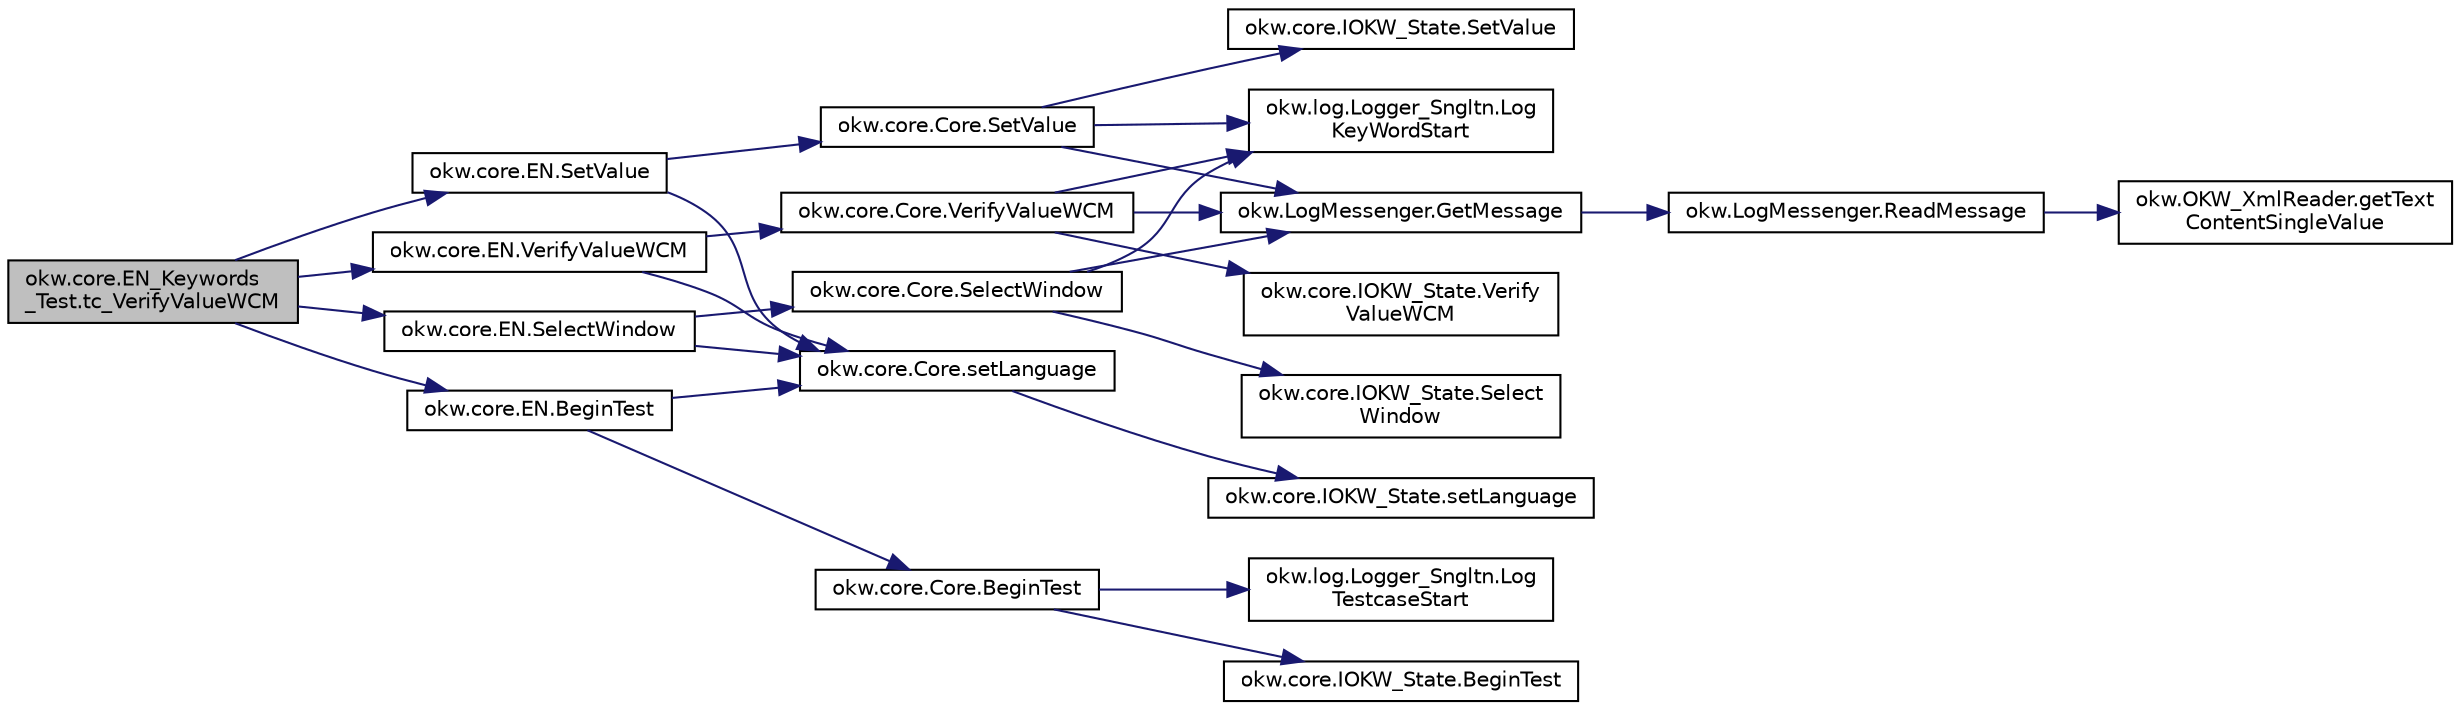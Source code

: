 digraph "okw.core.EN_Keywords_Test.tc_VerifyValueWCM"
{
 // INTERACTIVE_SVG=YES
 // LATEX_PDF_SIZE
  edge [fontname="Helvetica",fontsize="10",labelfontname="Helvetica",labelfontsize="10"];
  node [fontname="Helvetica",fontsize="10",shape=record];
  rankdir="LR";
  Node673 [label="okw.core.EN_Keywords\l_Test.tc_VerifyValueWCM",height=0.2,width=0.4,color="black", fillcolor="grey75", style="filled", fontcolor="black",tooltip=" "];
  Node673 -> Node674 [color="midnightblue",fontsize="10",style="solid",fontname="Helvetica"];
  Node674 [label="okw.core.EN.BeginTest",height=0.2,width=0.4,color="black", fillcolor="white", style="filled",URL="$classokw_1_1core_1_1_e_n.html#aef613b0a3e6bb8a9623984db145cae69",tooltip="Markiert den Anfang eines neuen Testfalls."];
  Node674 -> Node675 [color="midnightblue",fontsize="10",style="solid",fontname="Helvetica"];
  Node675 [label="okw.core.Core.setLanguage",height=0.2,width=0.4,color="black", fillcolor="white", style="filled",URL="$classokw_1_1core_1_1_core.html#ab4e0f723d27cb11c944ec4c82c426100",tooltip="Setzt die Sprache auf den gegebenen wert Language."];
  Node675 -> Node676 [color="midnightblue",fontsize="10",style="solid",fontname="Helvetica"];
  Node676 [label="okw.core.IOKW_State.setLanguage",height=0.2,width=0.4,color="black", fillcolor="white", style="filled",URL="$interfaceokw_1_1core_1_1_i_o_k_w___state.html#a866baa0bde08a47418f54d63bdb56097",tooltip="Interne Methode zum setzen der Sprache für die sprachabhängigen Ausgaben der Dokumentation (Log)."];
  Node674 -> Node677 [color="midnightblue",fontsize="10",style="solid",fontname="Helvetica"];
  Node677 [label="okw.core.Core.BeginTest",height=0.2,width=0.4,color="black", fillcolor="white", style="filled",URL="$classokw_1_1core_1_1_core.html#acfefe92468c9eb9e951846372726c4d8",tooltip="Markiert den Anfang eines neuen Testfalls."];
  Node677 -> Node678 [color="midnightblue",fontsize="10",style="solid",fontname="Helvetica"];
  Node678 [label="okw.log.Logger_Sngltn.Log\lTestcaseStart",height=0.2,width=0.4,color="black", fillcolor="white", style="filled",URL="$classokw_1_1log_1_1_logger___sngltn.html#a60f4ad59db847ae61df928f9920f3deb",tooltip="Ausgabe des Testfalls."];
  Node677 -> Node679 [color="midnightblue",fontsize="10",style="solid",fontname="Helvetica"];
  Node679 [label="okw.core.IOKW_State.BeginTest",height=0.2,width=0.4,color="black", fillcolor="white", style="filled",URL="$interfaceokw_1_1core_1_1_i_o_k_w___state.html#ae5480ddb1fc37eade5d899d335bc4b13",tooltip="Markiert den Anfang eines neuen Testfalls."];
  Node673 -> Node680 [color="midnightblue",fontsize="10",style="solid",fontname="Helvetica"];
  Node680 [label="okw.core.EN.SelectWindow",height=0.2,width=0.4,color="black", fillcolor="white", style="filled",URL="$classokw_1_1core_1_1_e_n.html#a2b61c2b39a9cfdbdfd25fe0e3d43785b",tooltip="Setzt den Kontext auf das gegebene Fenster."];
  Node680 -> Node675 [color="midnightblue",fontsize="10",style="solid",fontname="Helvetica"];
  Node680 -> Node681 [color="midnightblue",fontsize="10",style="solid",fontname="Helvetica"];
  Node681 [label="okw.core.Core.SelectWindow",height=0.2,width=0.4,color="black", fillcolor="white", style="filled",URL="$classokw_1_1core_1_1_core.html#a6a68660eb5e34965522896e2a5c48314",tooltip="Setzt den Kontext auf das gegebene Fenster."];
  Node681 -> Node682 [color="midnightblue",fontsize="10",style="solid",fontname="Helvetica"];
  Node682 [label="okw.log.Logger_Sngltn.Log\lKeyWordStart",height=0.2,width=0.4,color="black", fillcolor="white", style="filled",URL="$classokw_1_1log_1_1_logger___sngltn.html#a70ec25e200e00ecefc544e8fd371d2ef",tooltip="Ausgabe eines Schlüsselwortes."];
  Node681 -> Node683 [color="midnightblue",fontsize="10",style="solid",fontname="Helvetica"];
  Node683 [label="okw.LogMessenger.GetMessage",height=0.2,width=0.4,color="black", fillcolor="white", style="filled",URL="$classokw_1_1_log_messenger.html#af225d1f037d47b3b085175c09d78bdd2",tooltip="Holt die Log-Meldung für MethodeNmae/Textkey ohne weitere Parameter."];
  Node683 -> Node684 [color="midnightblue",fontsize="10",style="solid",fontname="Helvetica"];
  Node684 [label="okw.LogMessenger.ReadMessage",height=0.2,width=0.4,color="black", fillcolor="white", style="filled",URL="$classokw_1_1_log_messenger.html#a530cd6ab82ec82a04206a2e976ec06e3",tooltip="Interne Kernfunktion holt die Log-Meldung mit Platzhaltern aus der XML-Datei."];
  Node684 -> Node685 [color="midnightblue",fontsize="10",style="solid",fontname="Helvetica"];
  Node685 [label="okw.OKW_XmlReader.getText\lContentSingleValue",height=0.2,width=0.4,color="black", fillcolor="white", style="filled",URL="$classokw_1_1_o_k_w___xml_reader.html#ab920b5335a2e1429c14cc5f8e79f39eb",tooltip="Lies den TextContent eines Tag."];
  Node681 -> Node686 [color="midnightblue",fontsize="10",style="solid",fontname="Helvetica"];
  Node686 [label="okw.core.IOKW_State.Select\lWindow",height=0.2,width=0.4,color="black", fillcolor="white", style="filled",URL="$interfaceokw_1_1core_1_1_i_o_k_w___state.html#ad4fc9610ed5b1176590a45b55e6ac7f0",tooltip="Setzt den Kontext auf das gegebene Fenster."];
  Node673 -> Node687 [color="midnightblue",fontsize="10",style="solid",fontname="Helvetica"];
  Node687 [label="okw.core.EN.SetValue",height=0.2,width=0.4,color="black", fillcolor="white", style="filled",URL="$classokw_1_1core_1_1_e_n.html#a3de04697f1873ab6773a068a3159f1d1",tooltip="Setzt den Wert des gegebenen Fensterobjekts auf den gegebenen Wert."];
  Node687 -> Node675 [color="midnightblue",fontsize="10",style="solid",fontname="Helvetica"];
  Node687 -> Node688 [color="midnightblue",fontsize="10",style="solid",fontname="Helvetica"];
  Node688 [label="okw.core.Core.SetValue",height=0.2,width=0.4,color="black", fillcolor="white", style="filled",URL="$classokw_1_1core_1_1_core.html#a7088065564f2909025435c0c5594926c",tooltip="Setzt den Wert des gegebenen Fensterobjekts auf den gegebenen Wert."];
  Node688 -> Node682 [color="midnightblue",fontsize="10",style="solid",fontname="Helvetica"];
  Node688 -> Node683 [color="midnightblue",fontsize="10",style="solid",fontname="Helvetica"];
  Node688 -> Node689 [color="midnightblue",fontsize="10",style="solid",fontname="Helvetica"];
  Node689 [label="okw.core.IOKW_State.SetValue",height=0.2,width=0.4,color="black", fillcolor="white", style="filled",URL="$interfaceokw_1_1core_1_1_i_o_k_w___state.html#a301021976f71d79ff9054052b3b9ca38",tooltip="Setzt den Wert des gegebenen Fensterobjekts auf den gegebenen Wert."];
  Node673 -> Node690 [color="midnightblue",fontsize="10",style="solid",fontname="Helvetica"];
  Node690 [label="okw.core.EN.VerifyValueWCM",height=0.2,width=0.4,color="black", fillcolor="white", style="filled",URL="$classokw_1_1core_1_1_e_n.html#acae40ba869cd9f7f36a967050f52c515",tooltip="Prüft den Standardwert eines Objektes (in den meisten Fällen ist dies der angezeigte Text)."];
  Node690 -> Node675 [color="midnightblue",fontsize="10",style="solid",fontname="Helvetica"];
  Node690 -> Node691 [color="midnightblue",fontsize="10",style="solid",fontname="Helvetica"];
  Node691 [label="okw.core.Core.VerifyValueWCM",height=0.2,width=0.4,color="black", fillcolor="white", style="filled",URL="$classokw_1_1core_1_1_core.html#aaf9b78aa2200f60eb453331116e53704",tooltip="Prüft den Standardwert eines Objektes (in den meisten Fällen ist dies der angezeigte Text)."];
  Node691 -> Node682 [color="midnightblue",fontsize="10",style="solid",fontname="Helvetica"];
  Node691 -> Node683 [color="midnightblue",fontsize="10",style="solid",fontname="Helvetica"];
  Node691 -> Node692 [color="midnightblue",fontsize="10",style="solid",fontname="Helvetica"];
  Node692 [label="okw.core.IOKW_State.Verify\lValueWCM",height=0.2,width=0.4,color="black", fillcolor="white", style="filled",URL="$interfaceokw_1_1core_1_1_i_o_k_w___state.html#afb81a5b87f50e267a98ed3902297b420",tooltip="Prüft den Standardwert eines Objektes (in den meisten Fällen ist dies der angezeigte Text)."];
}
